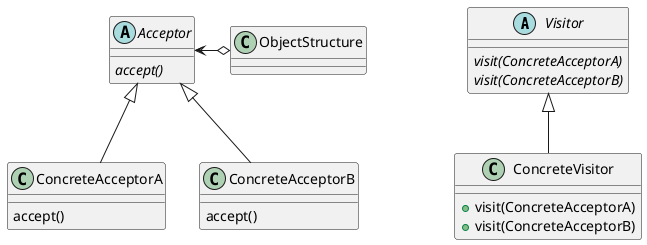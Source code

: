 @startuml

abstract Visitor{
    {abstract}visit(ConcreteAcceptorA)
    {abstract}visit(ConcreteAcceptorB)
}
class ConcreteVisitor{
    +visit(ConcreteAcceptorA)
    +visit(ConcreteAcceptorB)
}

ConcreteVisitor -u-|> Visitor

abstract Acceptor{
    {abstract}accept()
}
class ConcreteAcceptorA{
    accept()
}
class ConcreteAcceptorB{
    accept()
}
class ObjectStructure{
}

ObjectStructure o-l-> Acceptor
ConcreteAcceptorA -u-|> Acceptor
ConcreteAcceptorB -u-|> Acceptor
@enduml